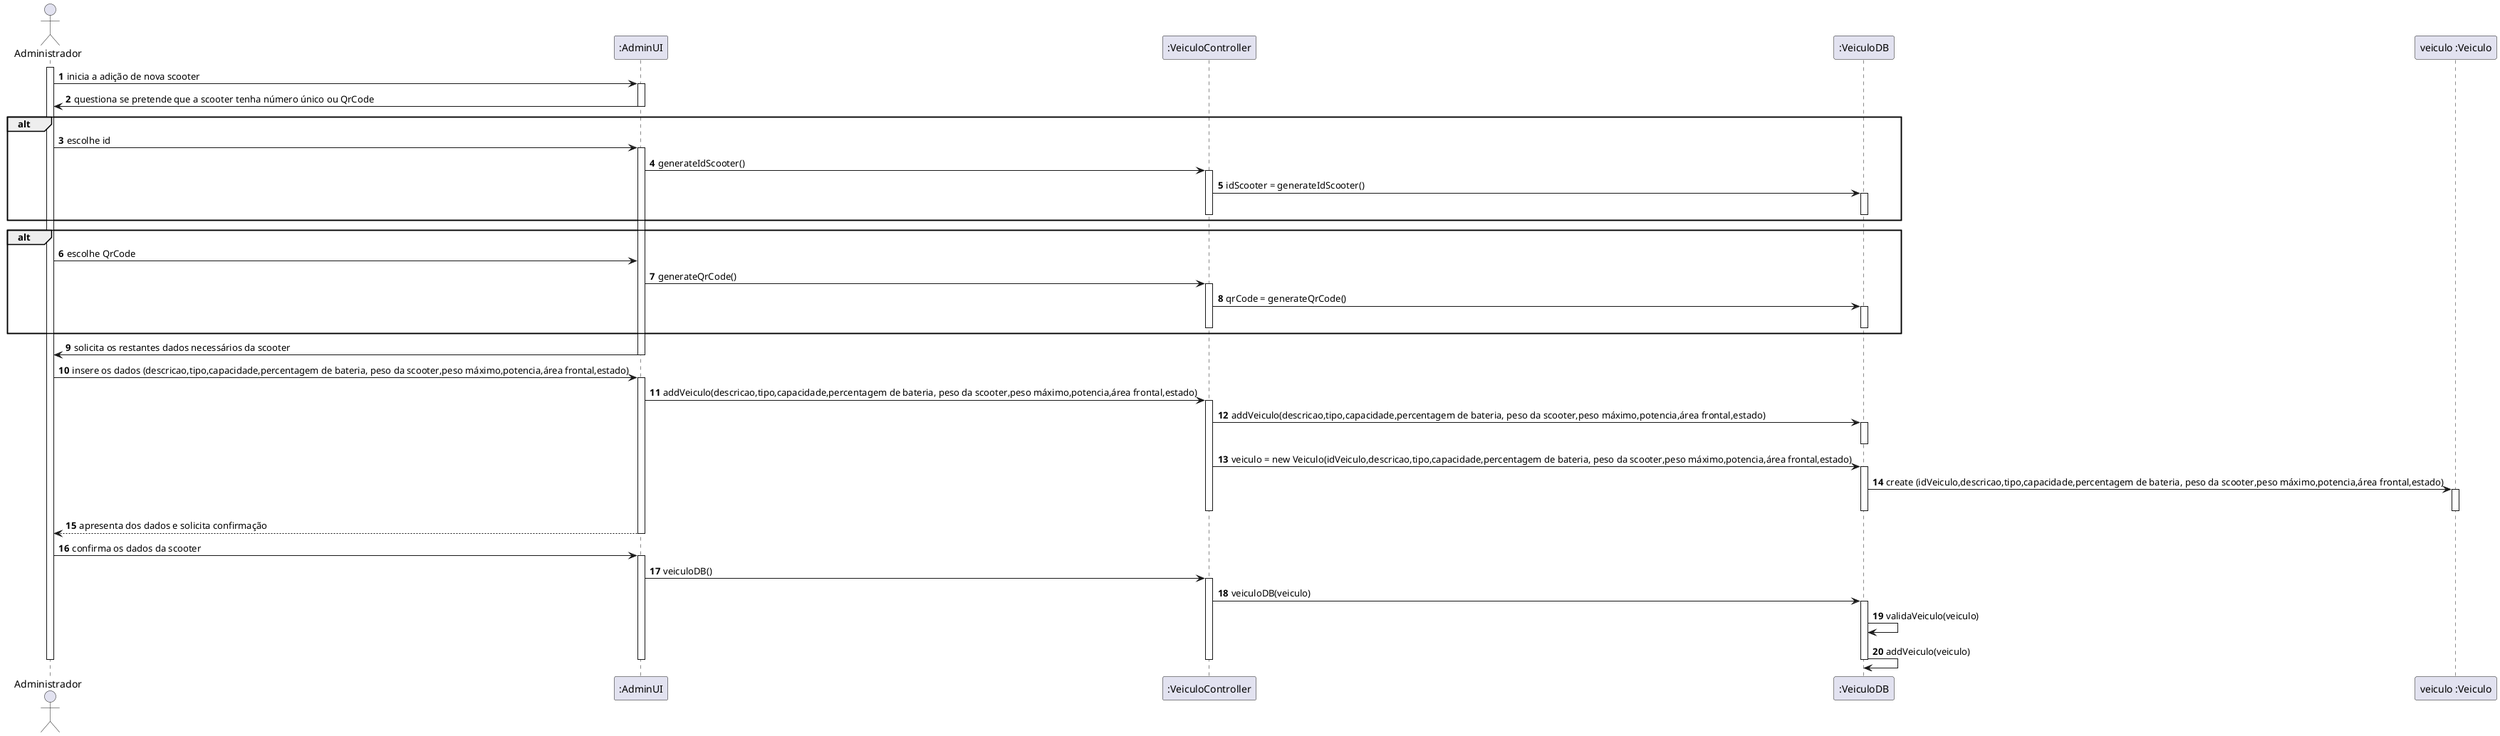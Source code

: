 @startuml
autonumber

actor "Administrador" as ADMIN

participant ":AdminUI" as UI
participant ":VeiculoController" as CTRL
participant ":VeiculoDB" as SCHL
participant "veiculo :Veiculo" as SCOOT

activate ADMIN
ADMIN -> UI : inicia a adição de nova scooter
activate UI
UI -> ADMIN : questiona se pretende que a scooter tenha número único ou QrCode
deactivate UI

alt 
ADMIN -> UI : escolhe id
activate UI
UI -> CTRL : generateIdScooter()
activate CTRL
CTRL -> SCHL : idScooter = generateIdScooter()
activate SCHL
deactivate SCHL 
deactivate CTRL
end alt

alt 
ADMIN -> UI : escolhe QrCode
UI -> CTRL : generateQrCode()
activate CTRL
CTRL -> SCHL : qrCode = generateQrCode()
activate SCHL
deactivate SCHL
deactivate CTRL
end alt

UI -> ADMIN : solicita os restantes dados necessários da scooter
deactivate UI
ADMIN -> UI : insere os dados (descricao,tipo,capacidade,percentagem de bateria, peso da scooter,peso máximo,potencia,área frontal,estado)
activate UI
UI -> CTRL : addVeiculo(descricao,tipo,capacidade,percentagem de bateria, peso da scooter,peso máximo,potencia,área frontal,estado)
activate CTRL
CTRL -> SCHL : addVeiculo(descricao,tipo,capacidade,percentagem de bateria, peso da scooter,peso máximo,potencia,área frontal,estado)
activate SCHL
deactivate SCHL
CTRL -> SCHL : veiculo = new Veiculo(idVeiculo,descricao,tipo,capacidade,percentagem de bateria, peso da scooter,peso máximo,potencia,área frontal,estado)
activate SCHL
SCHL -> SCOOT : create (idVeiculo,descricao,tipo,capacidade,percentagem de bateria, peso da scooter,peso máximo,potencia,área frontal,estado)
activate SCOOT
deactivate SCOOT
deactivate SCHL
deactivate CTRL
  
UI --> ADMIN : apresenta dos dados e solicita confirmação
deactivate UI

ADMIN -> UI : confirma os dados da scooter
activate UI 
UI -> CTRL : veiculoDB()
activate CTRL
CTRL -> SCHL : veiculoDB(veiculo)
activate SCHL
SCHL -> SCHL : validaVeiculo(veiculo)
SCHL -> SCHL : addVeiculo(veiculo)
deactivate SCHL
deactivate CTRL
deactivate UI
deactivate ADMIN

@enduml
